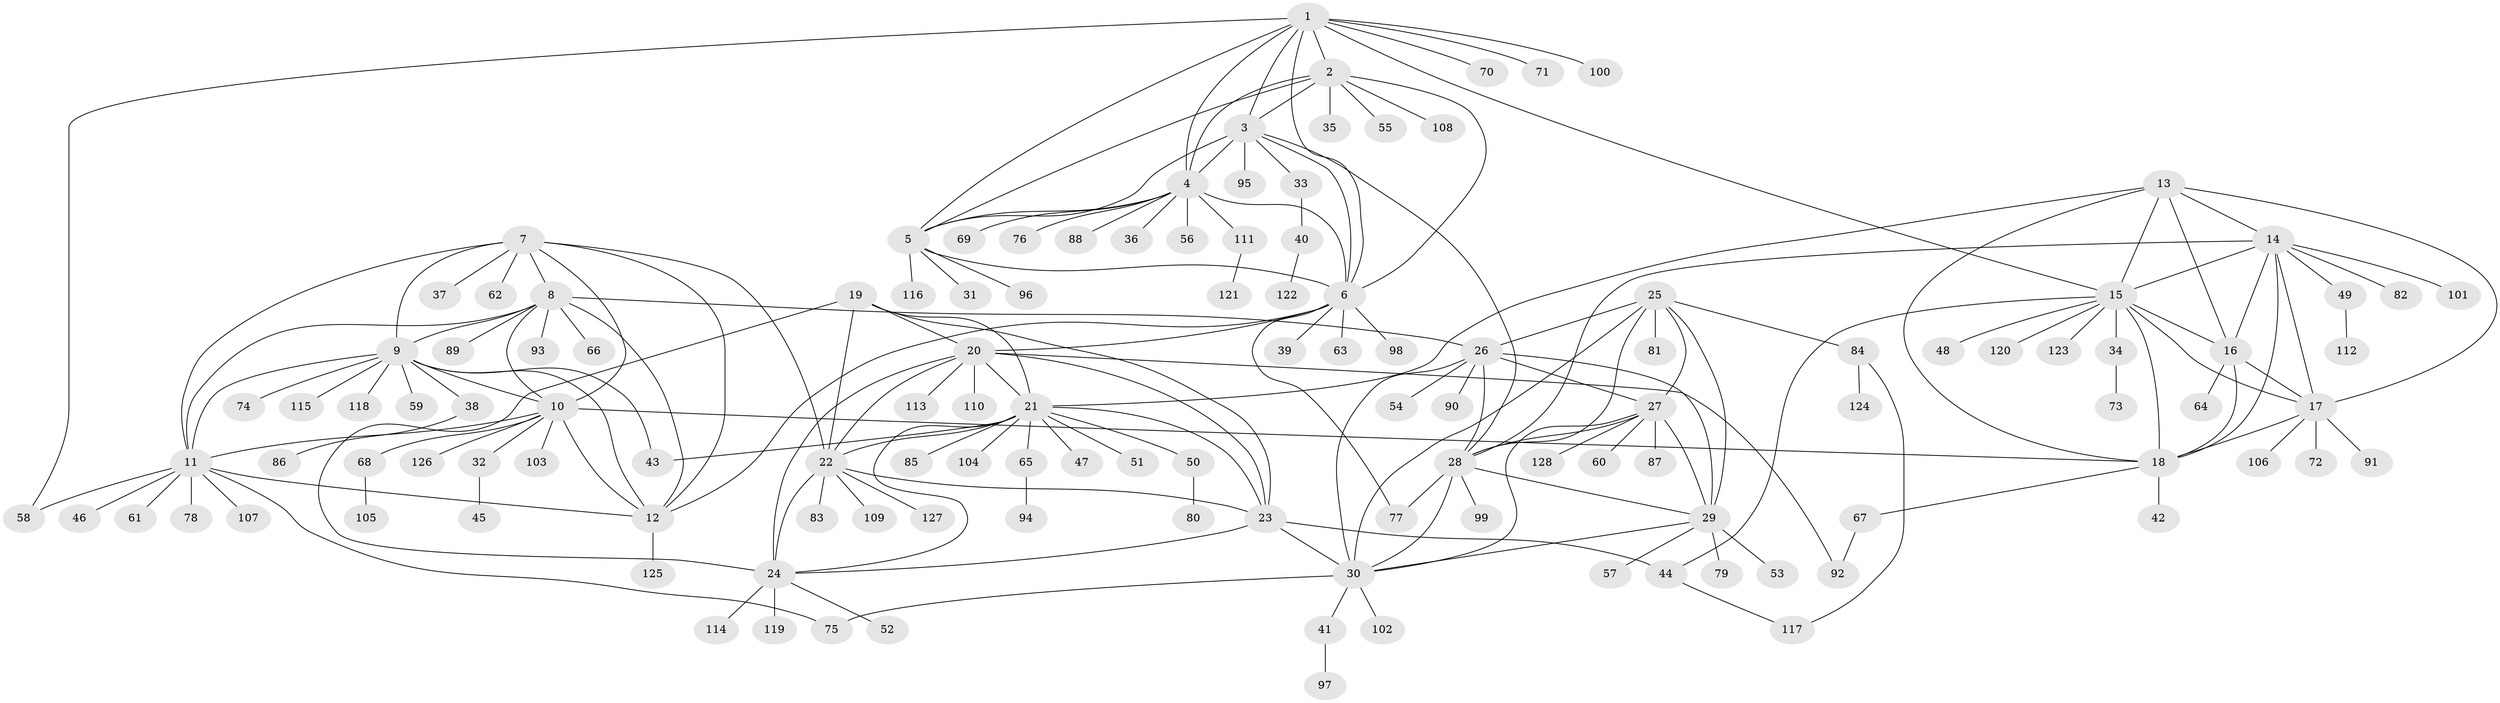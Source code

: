// Generated by graph-tools (version 1.1) at 2025/11/02/27/25 16:11:35]
// undirected, 128 vertices, 190 edges
graph export_dot {
graph [start="1"]
  node [color=gray90,style=filled];
  1;
  2;
  3;
  4;
  5;
  6;
  7;
  8;
  9;
  10;
  11;
  12;
  13;
  14;
  15;
  16;
  17;
  18;
  19;
  20;
  21;
  22;
  23;
  24;
  25;
  26;
  27;
  28;
  29;
  30;
  31;
  32;
  33;
  34;
  35;
  36;
  37;
  38;
  39;
  40;
  41;
  42;
  43;
  44;
  45;
  46;
  47;
  48;
  49;
  50;
  51;
  52;
  53;
  54;
  55;
  56;
  57;
  58;
  59;
  60;
  61;
  62;
  63;
  64;
  65;
  66;
  67;
  68;
  69;
  70;
  71;
  72;
  73;
  74;
  75;
  76;
  77;
  78;
  79;
  80;
  81;
  82;
  83;
  84;
  85;
  86;
  87;
  88;
  89;
  90;
  91;
  92;
  93;
  94;
  95;
  96;
  97;
  98;
  99;
  100;
  101;
  102;
  103;
  104;
  105;
  106;
  107;
  108;
  109;
  110;
  111;
  112;
  113;
  114;
  115;
  116;
  117;
  118;
  119;
  120;
  121;
  122;
  123;
  124;
  125;
  126;
  127;
  128;
  1 -- 2;
  1 -- 3;
  1 -- 4;
  1 -- 5;
  1 -- 6;
  1 -- 15;
  1 -- 58;
  1 -- 70;
  1 -- 71;
  1 -- 100;
  2 -- 3;
  2 -- 4;
  2 -- 5;
  2 -- 6;
  2 -- 35;
  2 -- 55;
  2 -- 108;
  3 -- 4;
  3 -- 5;
  3 -- 6;
  3 -- 28;
  3 -- 33;
  3 -- 95;
  4 -- 5;
  4 -- 6;
  4 -- 36;
  4 -- 56;
  4 -- 69;
  4 -- 76;
  4 -- 88;
  4 -- 111;
  5 -- 6;
  5 -- 31;
  5 -- 96;
  5 -- 116;
  6 -- 12;
  6 -- 20;
  6 -- 39;
  6 -- 63;
  6 -- 77;
  6 -- 98;
  7 -- 8;
  7 -- 9;
  7 -- 10;
  7 -- 11;
  7 -- 12;
  7 -- 22;
  7 -- 37;
  7 -- 62;
  8 -- 9;
  8 -- 10;
  8 -- 11;
  8 -- 12;
  8 -- 26;
  8 -- 66;
  8 -- 89;
  8 -- 93;
  9 -- 10;
  9 -- 11;
  9 -- 12;
  9 -- 38;
  9 -- 43;
  9 -- 59;
  9 -- 74;
  9 -- 115;
  9 -- 118;
  10 -- 11;
  10 -- 12;
  10 -- 18;
  10 -- 32;
  10 -- 68;
  10 -- 103;
  10 -- 126;
  11 -- 12;
  11 -- 46;
  11 -- 58;
  11 -- 61;
  11 -- 75;
  11 -- 78;
  11 -- 107;
  12 -- 125;
  13 -- 14;
  13 -- 15;
  13 -- 16;
  13 -- 17;
  13 -- 18;
  13 -- 21;
  14 -- 15;
  14 -- 16;
  14 -- 17;
  14 -- 18;
  14 -- 28;
  14 -- 49;
  14 -- 82;
  14 -- 101;
  15 -- 16;
  15 -- 17;
  15 -- 18;
  15 -- 34;
  15 -- 44;
  15 -- 48;
  15 -- 120;
  15 -- 123;
  16 -- 17;
  16 -- 18;
  16 -- 64;
  17 -- 18;
  17 -- 72;
  17 -- 91;
  17 -- 106;
  18 -- 42;
  18 -- 67;
  19 -- 20;
  19 -- 21;
  19 -- 22;
  19 -- 23;
  19 -- 24;
  20 -- 21;
  20 -- 22;
  20 -- 23;
  20 -- 24;
  20 -- 92;
  20 -- 110;
  20 -- 113;
  21 -- 22;
  21 -- 23;
  21 -- 24;
  21 -- 43;
  21 -- 47;
  21 -- 50;
  21 -- 51;
  21 -- 65;
  21 -- 85;
  21 -- 104;
  22 -- 23;
  22 -- 24;
  22 -- 83;
  22 -- 109;
  22 -- 127;
  23 -- 24;
  23 -- 30;
  23 -- 44;
  24 -- 52;
  24 -- 114;
  24 -- 119;
  25 -- 26;
  25 -- 27;
  25 -- 28;
  25 -- 29;
  25 -- 30;
  25 -- 81;
  25 -- 84;
  26 -- 27;
  26 -- 28;
  26 -- 29;
  26 -- 30;
  26 -- 54;
  26 -- 90;
  27 -- 28;
  27 -- 29;
  27 -- 30;
  27 -- 60;
  27 -- 87;
  27 -- 128;
  28 -- 29;
  28 -- 30;
  28 -- 77;
  28 -- 99;
  29 -- 30;
  29 -- 53;
  29 -- 57;
  29 -- 79;
  30 -- 41;
  30 -- 75;
  30 -- 102;
  32 -- 45;
  33 -- 40;
  34 -- 73;
  38 -- 86;
  40 -- 122;
  41 -- 97;
  44 -- 117;
  49 -- 112;
  50 -- 80;
  65 -- 94;
  67 -- 92;
  68 -- 105;
  84 -- 117;
  84 -- 124;
  111 -- 121;
}
